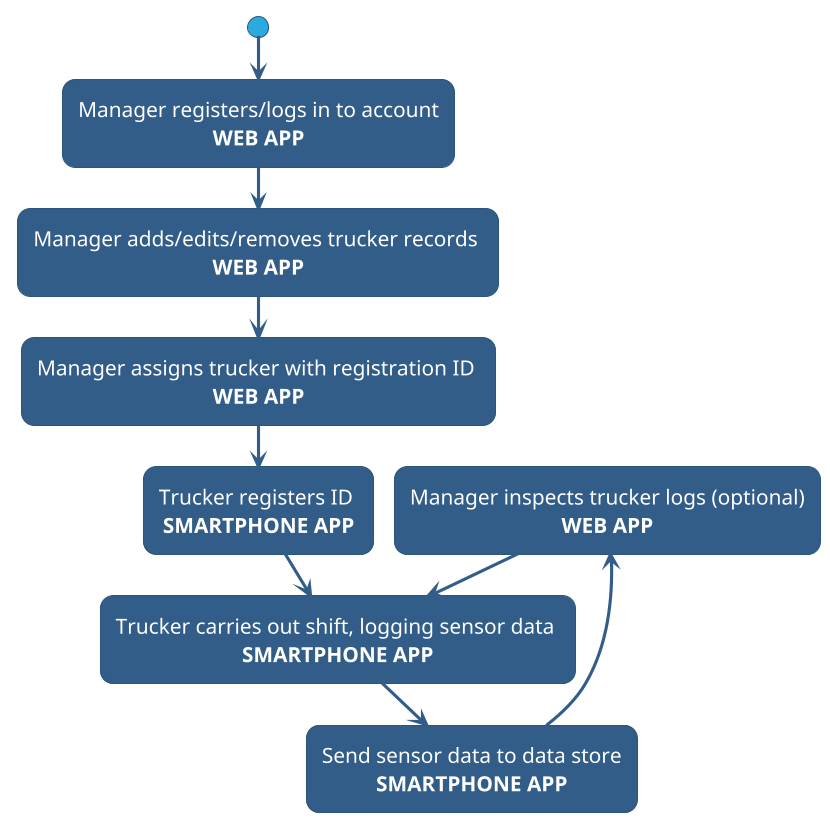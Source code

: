 @startuml

!theme sandstone
skinparam defaultTextAlignment center
skinparam defaultFontSize 20

(*) --> "Manager registers/logs in to account\n<b>WEB APP</b>" 
--> "Manager adds/edits/removes trucker records \n<b>WEB APP</b>"
--> "Manager assigns trucker with registration ID \n<b>WEB APP</b>"
--> "Trucker registers ID \n<b>SMARTPHONE APP</b>"
--> "Trucker carries out shift, logging sensor data \n<b>SMARTPHONE APP</b>"
--> "Send sensor data to data store\n<b>SMARTPHONE APP</b>"
-up->"Manager inspects trucker logs (optional)\n<b>WEB APP</b>"
--> "Trucker carries out shift, logging sensor data \n<b>SMARTPHONE APP</b>"
@enduml
